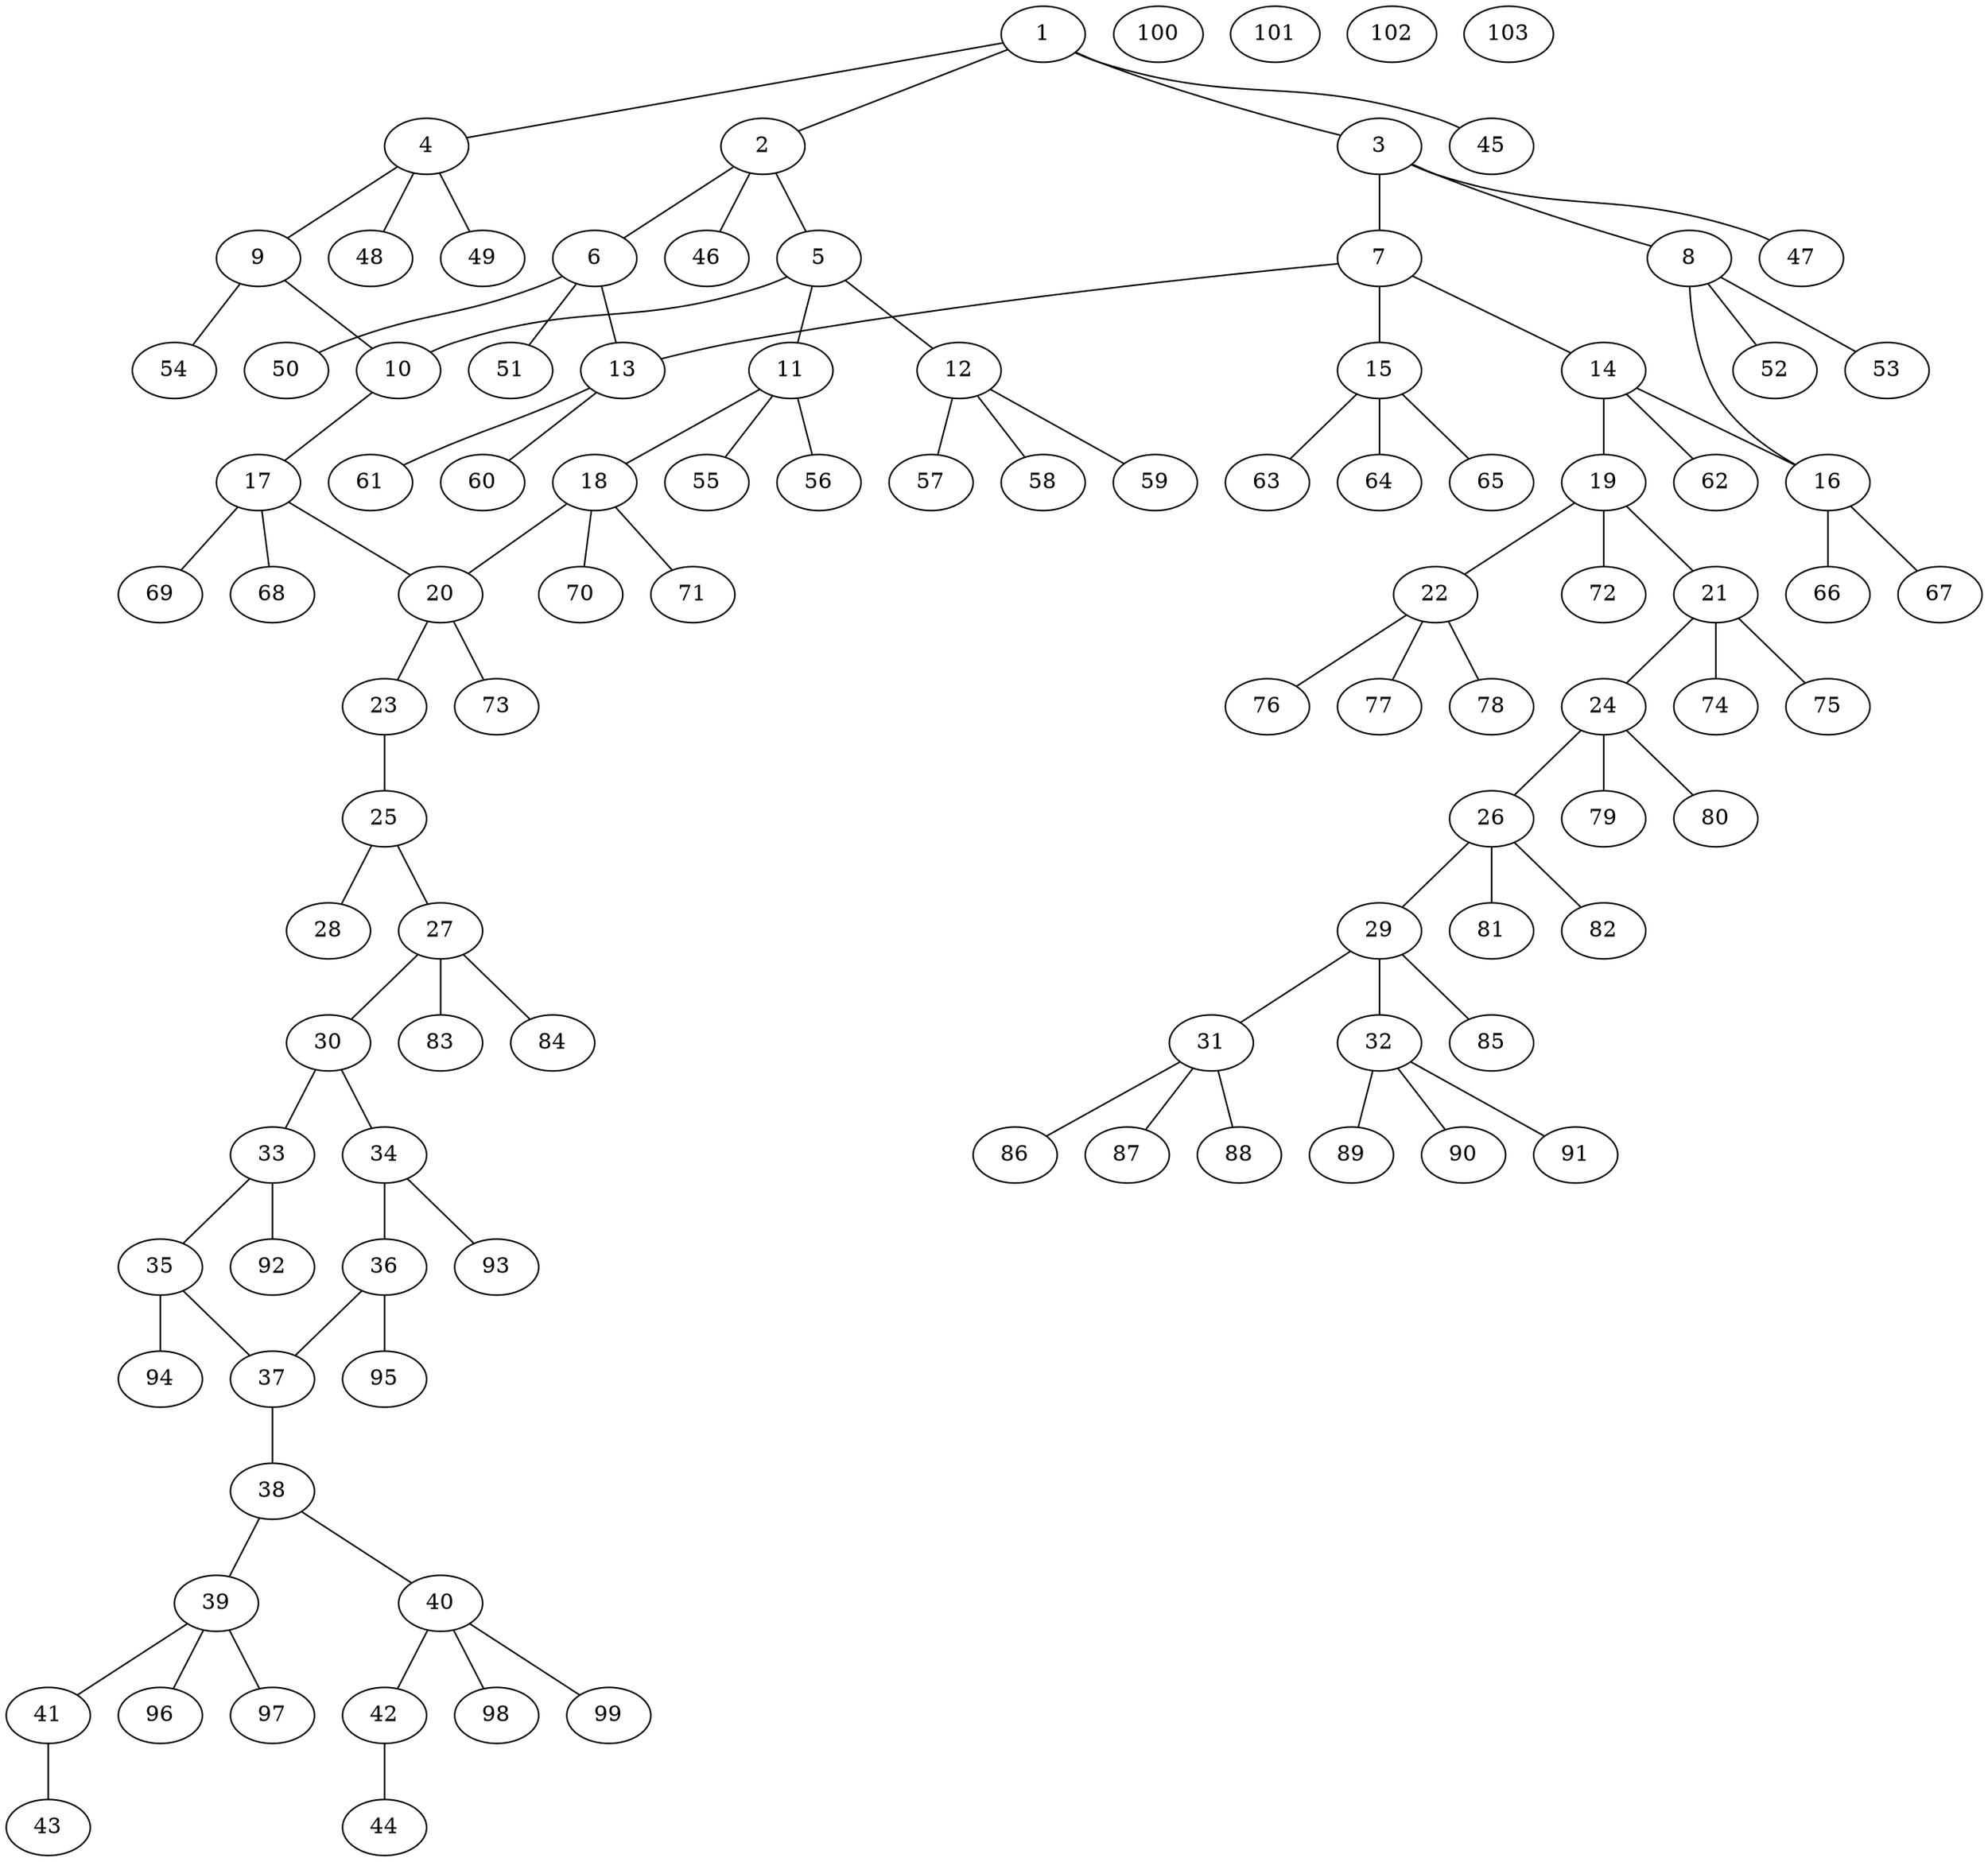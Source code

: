 graph molecule_4248 {
	1	 [chem=C];
	2	 [chem=C];
	1 -- 2	 [valence=1];
	3	 [chem=C];
	1 -- 3	 [valence=1];
	4	 [chem=C];
	1 -- 4	 [valence=1];
	45	 [chem=H];
	1 -- 45	 [valence=1];
	5	 [chem=C];
	2 -- 5	 [valence=1];
	6	 [chem=C];
	2 -- 6	 [valence=1];
	46	 [chem=H];
	2 -- 46	 [valence=1];
	7	 [chem=C];
	3 -- 7	 [valence=1];
	8	 [chem=C];
	3 -- 8	 [valence=1];
	47	 [chem=H];
	3 -- 47	 [valence=1];
	9	 [chem=C];
	4 -- 9	 [valence=1];
	48	 [chem=H];
	4 -- 48	 [valence=1];
	49	 [chem=H];
	4 -- 49	 [valence=1];
	10	 [chem=C];
	5 -- 10	 [valence=1];
	11	 [chem=C];
	5 -- 11	 [valence=1];
	12	 [chem=C];
	5 -- 12	 [valence=1];
	13	 [chem=C];
	6 -- 13	 [valence=1];
	50	 [chem=H];
	6 -- 50	 [valence=1];
	51	 [chem=H];
	6 -- 51	 [valence=1];
	7 -- 13	 [valence=1];
	14	 [chem=C];
	7 -- 14	 [valence=1];
	15	 [chem=C];
	7 -- 15	 [valence=1];
	16	 [chem=C];
	8 -- 16	 [valence=1];
	52	 [chem=H];
	8 -- 52	 [valence=1];
	53	 [chem=H];
	8 -- 53	 [valence=1];
	9 -- 10	 [valence=2];
	54	 [chem=H];
	9 -- 54	 [valence=1];
	17	 [chem=C];
	10 -- 17	 [valence=1];
	18	 [chem=C];
	11 -- 18	 [valence=1];
	55	 [chem=H];
	11 -- 55	 [valence=1];
	56	 [chem=H];
	11 -- 56	 [valence=1];
	57	 [chem=H];
	12 -- 57	 [valence=1];
	58	 [chem=H];
	12 -- 58	 [valence=1];
	59	 [chem=H];
	12 -- 59	 [valence=1];
	60	 [chem=H];
	13 -- 60	 [valence=1];
	61	 [chem=H];
	13 -- 61	 [valence=1];
	14 -- 16	 [valence=1];
	19	 [chem=C];
	14 -- 19	 [valence=1];
	62	 [chem=H];
	14 -- 62	 [valence=1];
	63	 [chem=H];
	15 -- 63	 [valence=1];
	64	 [chem=H];
	15 -- 64	 [valence=1];
	65	 [chem=H];
	15 -- 65	 [valence=1];
	66	 [chem=H];
	16 -- 66	 [valence=1];
	67	 [chem=H];
	16 -- 67	 [valence=1];
	20	 [chem=C];
	17 -- 20	 [valence=1];
	68	 [chem=H];
	17 -- 68	 [valence=1];
	69	 [chem=H];
	17 -- 69	 [valence=1];
	18 -- 20	 [valence=1];
	70	 [chem=H];
	18 -- 70	 [valence=1];
	71	 [chem=H];
	18 -- 71	 [valence=1];
	21	 [chem=C];
	19 -- 21	 [valence=1];
	22	 [chem=C];
	19 -- 22	 [valence=1];
	72	 [chem=H];
	19 -- 72	 [valence=1];
	23	 [chem=O];
	20 -- 23	 [valence=1];
	73	 [chem=H];
	20 -- 73	 [valence=1];
	24	 [chem=C];
	21 -- 24	 [valence=1];
	74	 [chem=H];
	21 -- 74	 [valence=1];
	75	 [chem=H];
	21 -- 75	 [valence=1];
	76	 [chem=H];
	22 -- 76	 [valence=1];
	77	 [chem=H];
	22 -- 77	 [valence=1];
	78	 [chem=H];
	22 -- 78	 [valence=1];
	25	 [chem=C];
	23 -- 25	 [valence=1];
	26	 [chem=C];
	24 -- 26	 [valence=1];
	79	 [chem=H];
	24 -- 79	 [valence=1];
	80	 [chem=H];
	24 -- 80	 [valence=1];
	27	 [chem=C];
	25 -- 27	 [valence=1];
	28	 [chem=O];
	25 -- 28	 [valence=2];
	29	 [chem=C];
	26 -- 29	 [valence=1];
	81	 [chem=H];
	26 -- 81	 [valence=1];
	82	 [chem=H];
	26 -- 82	 [valence=1];
	30	 [chem=C];
	27 -- 30	 [valence=1];
	83	 [chem=H];
	27 -- 83	 [valence=1];
	84	 [chem=H];
	27 -- 84	 [valence=1];
	31	 [chem=C];
	29 -- 31	 [valence=1];
	32	 [chem=C];
	29 -- 32	 [valence=1];
	85	 [chem=H];
	29 -- 85	 [valence=1];
	33	 [chem=C];
	30 -- 33	 [valence=1];
	34	 [chem=C];
	30 -- 34	 [valence=2];
	86	 [chem=H];
	31 -- 86	 [valence=1];
	87	 [chem=H];
	31 -- 87	 [valence=1];
	88	 [chem=H];
	31 -- 88	 [valence=1];
	89	 [chem=H];
	32 -- 89	 [valence=1];
	90	 [chem=H];
	32 -- 90	 [valence=1];
	91	 [chem=H];
	32 -- 91	 [valence=1];
	35	 [chem=C];
	33 -- 35	 [valence=2];
	92	 [chem=H];
	33 -- 92	 [valence=1];
	36	 [chem=C];
	34 -- 36	 [valence=1];
	93	 [chem=H];
	34 -- 93	 [valence=1];
	37	 [chem=C];
	35 -- 37	 [valence=1];
	94	 [chem=H];
	35 -- 94	 [valence=1];
	36 -- 37	 [valence=2];
	95	 [chem=H];
	36 -- 95	 [valence=1];
	38	 [chem=N];
	37 -- 38	 [valence=1];
	39	 [chem=C];
	38 -- 39	 [valence=1];
	40	 [chem=C];
	38 -- 40	 [valence=1];
	41	 [chem=C];
	39 -- 41	 [valence=1];
	96	 [chem=H];
	39 -- 96	 [valence=1];
	97	 [chem=H];
	39 -- 97	 [valence=1];
	42	 [chem=C];
	40 -- 42	 [valence=1];
	98	 [chem=H];
	40 -- 98	 [valence=1];
	99	 [chem=H];
	40 -- 99	 [valence=1];
	43	 [chem=Cl];
	41 -- 43	 [valence=1];
	44	 [chem=Cl];
	42 -- 44	 [valence=1];
	100	 [chem=H];
	101	 [chem=H];
	102	 [chem=H];
	103	 [chem=H];
}
